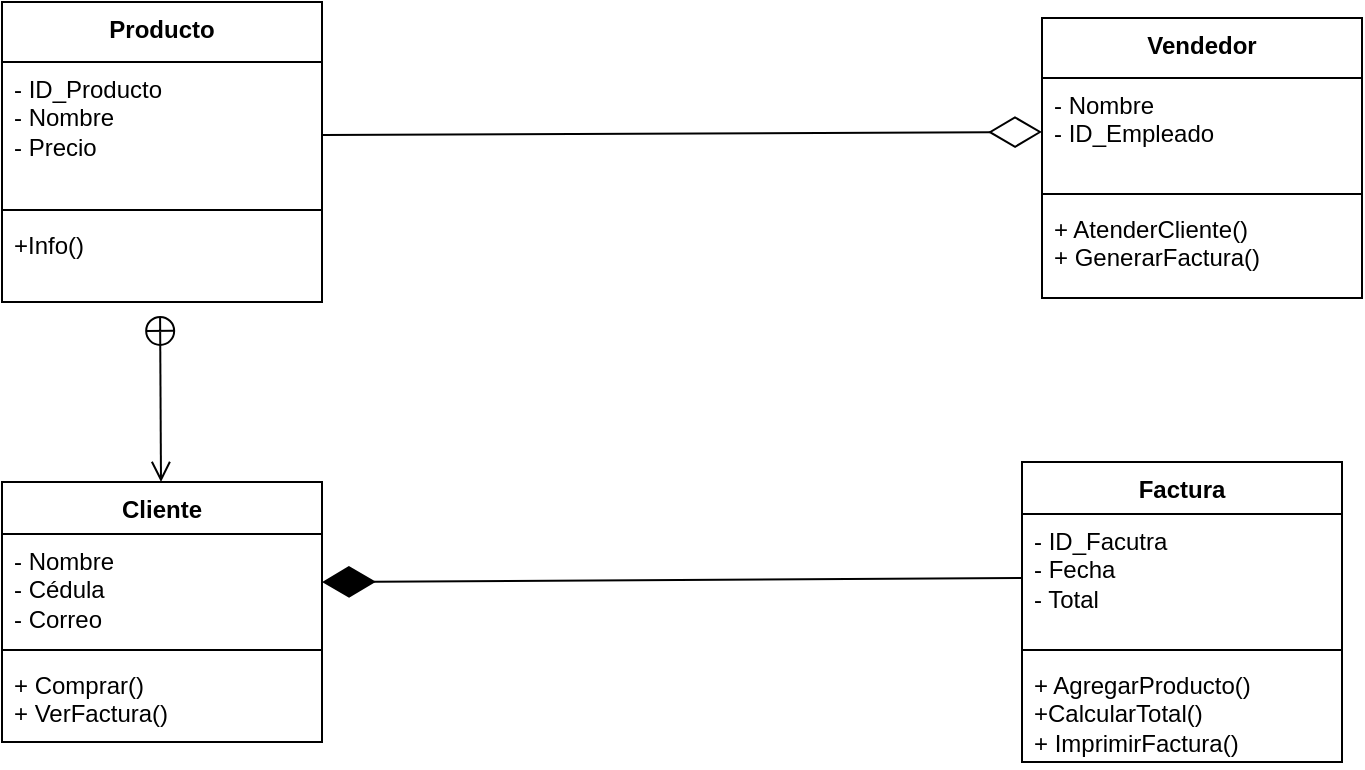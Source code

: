 <mxfile version="28.1.1">
  <diagram name="Página-1" id="-Wn6RsoEFqFHB-TzUFix">
    <mxGraphModel dx="1025" dy="431" grid="1" gridSize="10" guides="1" tooltips="1" connect="1" arrows="1" fold="1" page="1" pageScale="1" pageWidth="827" pageHeight="1169" math="0" shadow="0">
      <root>
        <mxCell id="0" />
        <mxCell id="1" parent="0" />
        <mxCell id="93YX9gSvjEqwlaQ2QzRv-1" value="Vendedor" style="swimlane;fontStyle=1;align=center;verticalAlign=top;childLayout=stackLayout;horizontal=1;startSize=30;horizontalStack=0;resizeParent=1;resizeParentMax=0;resizeLast=0;collapsible=1;marginBottom=0;whiteSpace=wrap;html=1;" vertex="1" parent="1">
          <mxGeometry x="580" y="38" width="160" height="140" as="geometry" />
        </mxCell>
        <mxCell id="93YX9gSvjEqwlaQ2QzRv-2" value="- Nombre&lt;div&gt;- ID_Empleado&lt;/div&gt;" style="text;strokeColor=none;fillColor=none;align=left;verticalAlign=top;spacingLeft=4;spacingRight=4;overflow=hidden;rotatable=0;points=[[0,0.5],[1,0.5]];portConstraint=eastwest;whiteSpace=wrap;html=1;" vertex="1" parent="93YX9gSvjEqwlaQ2QzRv-1">
          <mxGeometry y="30" width="160" height="54" as="geometry" />
        </mxCell>
        <mxCell id="93YX9gSvjEqwlaQ2QzRv-3" value="" style="line;strokeWidth=1;fillColor=none;align=left;verticalAlign=middle;spacingTop=-1;spacingLeft=3;spacingRight=3;rotatable=0;labelPosition=right;points=[];portConstraint=eastwest;strokeColor=inherit;" vertex="1" parent="93YX9gSvjEqwlaQ2QzRv-1">
          <mxGeometry y="84" width="160" height="8" as="geometry" />
        </mxCell>
        <mxCell id="93YX9gSvjEqwlaQ2QzRv-4" value="+ AtenderCliente&lt;span style=&quot;background-color: transparent; color: light-dark(rgb(0, 0, 0), rgb(255, 255, 255));&quot;&gt;()&lt;/span&gt;&lt;div&gt;&lt;span style=&quot;background-color: transparent; color: light-dark(rgb(0, 0, 0), rgb(255, 255, 255));&quot;&gt;+ GenerarFactura()&lt;/span&gt;&lt;/div&gt;" style="text;strokeColor=none;fillColor=none;align=left;verticalAlign=top;spacingLeft=4;spacingRight=4;overflow=hidden;rotatable=0;points=[[0,0.5],[1,0.5]];portConstraint=eastwest;whiteSpace=wrap;html=1;" vertex="1" parent="93YX9gSvjEqwlaQ2QzRv-1">
          <mxGeometry y="92" width="160" height="48" as="geometry" />
        </mxCell>
        <mxCell id="93YX9gSvjEqwlaQ2QzRv-5" value="Producto" style="swimlane;fontStyle=1;align=center;verticalAlign=top;childLayout=stackLayout;horizontal=1;startSize=30;horizontalStack=0;resizeParent=1;resizeParentMax=0;resizeLast=0;collapsible=1;marginBottom=0;whiteSpace=wrap;html=1;" vertex="1" parent="1">
          <mxGeometry x="60" y="30" width="160" height="150" as="geometry">
            <mxRectangle x="240" y="130" width="70" height="30" as="alternateBounds" />
          </mxGeometry>
        </mxCell>
        <mxCell id="93YX9gSvjEqwlaQ2QzRv-6" value="- ID_Producto&lt;div&gt;- Nombre&lt;/div&gt;&lt;div&gt;- Precio&lt;/div&gt;" style="text;strokeColor=none;fillColor=none;align=left;verticalAlign=top;spacingLeft=4;spacingRight=4;overflow=hidden;rotatable=0;points=[[0,0.5],[1,0.5]];portConstraint=eastwest;whiteSpace=wrap;html=1;" vertex="1" parent="93YX9gSvjEqwlaQ2QzRv-5">
          <mxGeometry y="30" width="160" height="70" as="geometry" />
        </mxCell>
        <mxCell id="93YX9gSvjEqwlaQ2QzRv-7" value="" style="line;strokeWidth=1;fillColor=none;align=left;verticalAlign=middle;spacingTop=-1;spacingLeft=3;spacingRight=3;rotatable=0;labelPosition=right;points=[];portConstraint=eastwest;strokeColor=inherit;" vertex="1" parent="93YX9gSvjEqwlaQ2QzRv-5">
          <mxGeometry y="100" width="160" height="8" as="geometry" />
        </mxCell>
        <mxCell id="93YX9gSvjEqwlaQ2QzRv-8" value="+Info()" style="text;strokeColor=none;fillColor=none;align=left;verticalAlign=top;spacingLeft=4;spacingRight=4;overflow=hidden;rotatable=0;points=[[0,0.5],[1,0.5]];portConstraint=eastwest;whiteSpace=wrap;html=1;" vertex="1" parent="93YX9gSvjEqwlaQ2QzRv-5">
          <mxGeometry y="108" width="160" height="42" as="geometry" />
        </mxCell>
        <mxCell id="93YX9gSvjEqwlaQ2QzRv-9" value="Cliente" style="swimlane;fontStyle=1;align=center;verticalAlign=top;childLayout=stackLayout;horizontal=1;startSize=26;horizontalStack=0;resizeParent=1;resizeParentMax=0;resizeLast=0;collapsible=1;marginBottom=0;whiteSpace=wrap;html=1;" vertex="1" parent="1">
          <mxGeometry x="60" y="270" width="160" height="130" as="geometry" />
        </mxCell>
        <mxCell id="93YX9gSvjEqwlaQ2QzRv-10" value="- Nombre&lt;div&gt;- Cédula&lt;/div&gt;&lt;div&gt;- Correo&lt;/div&gt;" style="text;strokeColor=none;fillColor=none;align=left;verticalAlign=top;spacingLeft=4;spacingRight=4;overflow=hidden;rotatable=0;points=[[0,0.5],[1,0.5]];portConstraint=eastwest;whiteSpace=wrap;html=1;" vertex="1" parent="93YX9gSvjEqwlaQ2QzRv-9">
          <mxGeometry y="26" width="160" height="54" as="geometry" />
        </mxCell>
        <mxCell id="93YX9gSvjEqwlaQ2QzRv-11" value="" style="line;strokeWidth=1;fillColor=none;align=left;verticalAlign=middle;spacingTop=-1;spacingLeft=3;spacingRight=3;rotatable=0;labelPosition=right;points=[];portConstraint=eastwest;strokeColor=inherit;" vertex="1" parent="93YX9gSvjEqwlaQ2QzRv-9">
          <mxGeometry y="80" width="160" height="8" as="geometry" />
        </mxCell>
        <mxCell id="93YX9gSvjEqwlaQ2QzRv-12" value="+ Comprar&lt;span style=&quot;color: light-dark(rgb(0, 0, 0), rgb(255, 255, 255)); background-color: transparent;&quot;&gt;()&lt;/span&gt;&lt;div&gt;&lt;span style=&quot;background-color: transparent; color: light-dark(rgb(0, 0, 0), rgb(255, 255, 255));&quot;&gt;+ VerFactura()&lt;/span&gt;&lt;/div&gt;" style="text;strokeColor=none;fillColor=none;align=left;verticalAlign=top;spacingLeft=4;spacingRight=4;overflow=hidden;rotatable=0;points=[[0,0.5],[1,0.5]];portConstraint=eastwest;whiteSpace=wrap;html=1;" vertex="1" parent="93YX9gSvjEqwlaQ2QzRv-9">
          <mxGeometry y="88" width="160" height="42" as="geometry" />
        </mxCell>
        <mxCell id="93YX9gSvjEqwlaQ2QzRv-13" value="Factura" style="swimlane;fontStyle=1;align=center;verticalAlign=top;childLayout=stackLayout;horizontal=1;startSize=26;horizontalStack=0;resizeParent=1;resizeParentMax=0;resizeLast=0;collapsible=1;marginBottom=0;whiteSpace=wrap;html=1;" vertex="1" parent="1">
          <mxGeometry x="570" y="260" width="160" height="150" as="geometry" />
        </mxCell>
        <mxCell id="93YX9gSvjEqwlaQ2QzRv-14" value="- ID_Facutra&lt;div&gt;- Fecha&lt;/div&gt;&lt;div&gt;- Total&lt;/div&gt;" style="text;strokeColor=none;fillColor=none;align=left;verticalAlign=top;spacingLeft=4;spacingRight=4;overflow=hidden;rotatable=0;points=[[0,0.5],[1,0.5]];portConstraint=eastwest;whiteSpace=wrap;html=1;" vertex="1" parent="93YX9gSvjEqwlaQ2QzRv-13">
          <mxGeometry y="26" width="160" height="64" as="geometry" />
        </mxCell>
        <mxCell id="93YX9gSvjEqwlaQ2QzRv-15" value="" style="line;strokeWidth=1;fillColor=none;align=left;verticalAlign=middle;spacingTop=-1;spacingLeft=3;spacingRight=3;rotatable=0;labelPosition=right;points=[];portConstraint=eastwest;strokeColor=inherit;" vertex="1" parent="93YX9gSvjEqwlaQ2QzRv-13">
          <mxGeometry y="90" width="160" height="8" as="geometry" />
        </mxCell>
        <mxCell id="93YX9gSvjEqwlaQ2QzRv-16" value="+ AgregarProducto()&lt;div&gt;+CalcularTotal()&lt;/div&gt;&lt;div&gt;+ ImprimirFactura()&lt;/div&gt;" style="text;strokeColor=none;fillColor=none;align=left;verticalAlign=top;spacingLeft=4;spacingRight=4;overflow=hidden;rotatable=0;points=[[0,0.5],[1,0.5]];portConstraint=eastwest;whiteSpace=wrap;html=1;" vertex="1" parent="93YX9gSvjEqwlaQ2QzRv-13">
          <mxGeometry y="98" width="160" height="52" as="geometry" />
        </mxCell>
        <mxCell id="93YX9gSvjEqwlaQ2QzRv-17" value="" style="endArrow=diamondThin;endFill=0;endSize=24;html=1;rounded=0;entryX=0;entryY=0.5;entryDx=0;entryDy=0;" edge="1" parent="1" target="93YX9gSvjEqwlaQ2QzRv-2">
          <mxGeometry width="160" relative="1" as="geometry">
            <mxPoint x="220" y="96.5" as="sourcePoint" />
            <mxPoint x="380" y="96.5" as="targetPoint" />
          </mxGeometry>
        </mxCell>
        <mxCell id="93YX9gSvjEqwlaQ2QzRv-18" value="" style="endArrow=diamondThin;endFill=1;endSize=24;html=1;rounded=0;exitX=0;exitY=0.5;exitDx=0;exitDy=0;" edge="1" parent="1" source="93YX9gSvjEqwlaQ2QzRv-14">
          <mxGeometry width="160" relative="1" as="geometry">
            <mxPoint x="400" y="320" as="sourcePoint" />
            <mxPoint x="220" y="320" as="targetPoint" />
          </mxGeometry>
        </mxCell>
        <mxCell id="93YX9gSvjEqwlaQ2QzRv-19" value="" style="endArrow=open;startArrow=circlePlus;endFill=0;startFill=0;endSize=8;html=1;rounded=0;exitX=0.494;exitY=1.154;exitDx=0;exitDy=0;exitPerimeter=0;" edge="1" parent="1" source="93YX9gSvjEqwlaQ2QzRv-8">
          <mxGeometry width="160" relative="1" as="geometry">
            <mxPoint x="139.5" y="170" as="sourcePoint" />
            <mxPoint x="139.5" y="270" as="targetPoint" />
          </mxGeometry>
        </mxCell>
      </root>
    </mxGraphModel>
  </diagram>
</mxfile>
